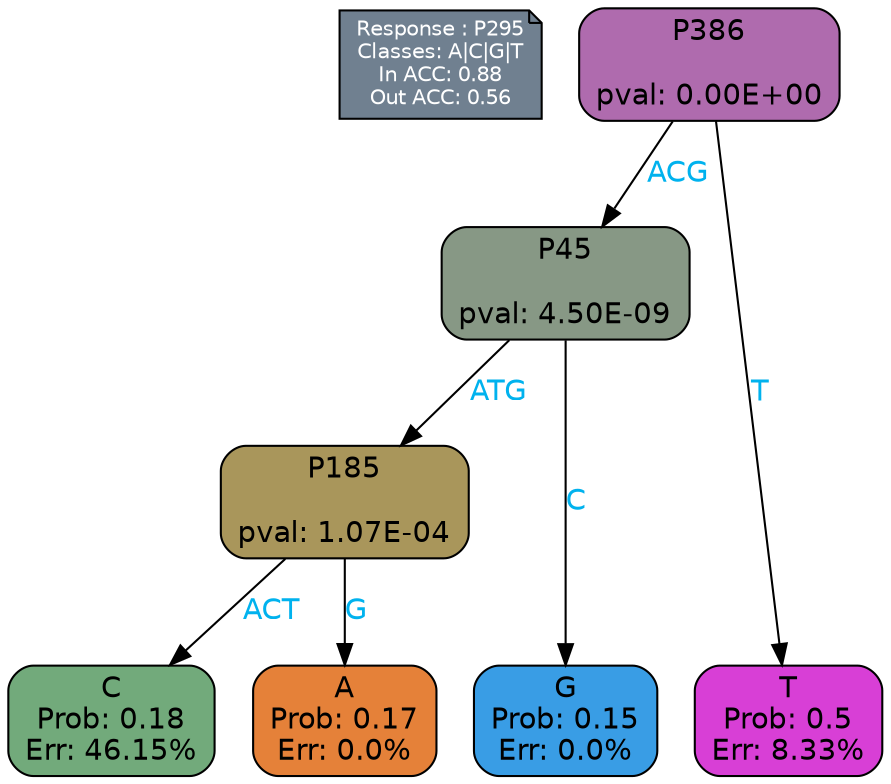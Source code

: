 digraph Tree {
node [shape=box, style="filled, rounded", color="black", fontname=helvetica] ;
graph [ranksep=equally, splines=polylines, bgcolor=transparent, dpi=600] ;
edge [fontname=helvetica] ;
LEGEND [label="Response : P295
Classes: A|C|G|T
In ACC: 0.88
Out ACC: 0.56
",shape=note,align=left,style=filled,fillcolor="slategray",fontcolor="white",fontsize=10];1 [label="P386

pval: 0.00E+00", fillcolor="#af6bae"] ;
2 [label="P45

pval: 4.50E-09", fillcolor="#879885"] ;
3 [label="P185

pval: 1.07E-04", fillcolor="#a9965b"] ;
4 [label="C
Prob: 0.18
Err: 46.15%", fillcolor="#72aa7b"] ;
5 [label="A
Prob: 0.17
Err: 0.0%", fillcolor="#e58139"] ;
6 [label="G
Prob: 0.15
Err: 0.0%", fillcolor="#399de5"] ;
7 [label="T
Prob: 0.5
Err: 8.33%", fillcolor="#d83fd6"] ;
1 -> 2 [label="ACG",fontcolor=deepskyblue2] ;
1 -> 7 [label="T",fontcolor=deepskyblue2] ;
2 -> 3 [label="ATG",fontcolor=deepskyblue2] ;
2 -> 6 [label="C",fontcolor=deepskyblue2] ;
3 -> 4 [label="ACT",fontcolor=deepskyblue2] ;
3 -> 5 [label="G",fontcolor=deepskyblue2] ;
{rank = same; 4;5;6;7;}{rank = same; LEGEND;1;}}